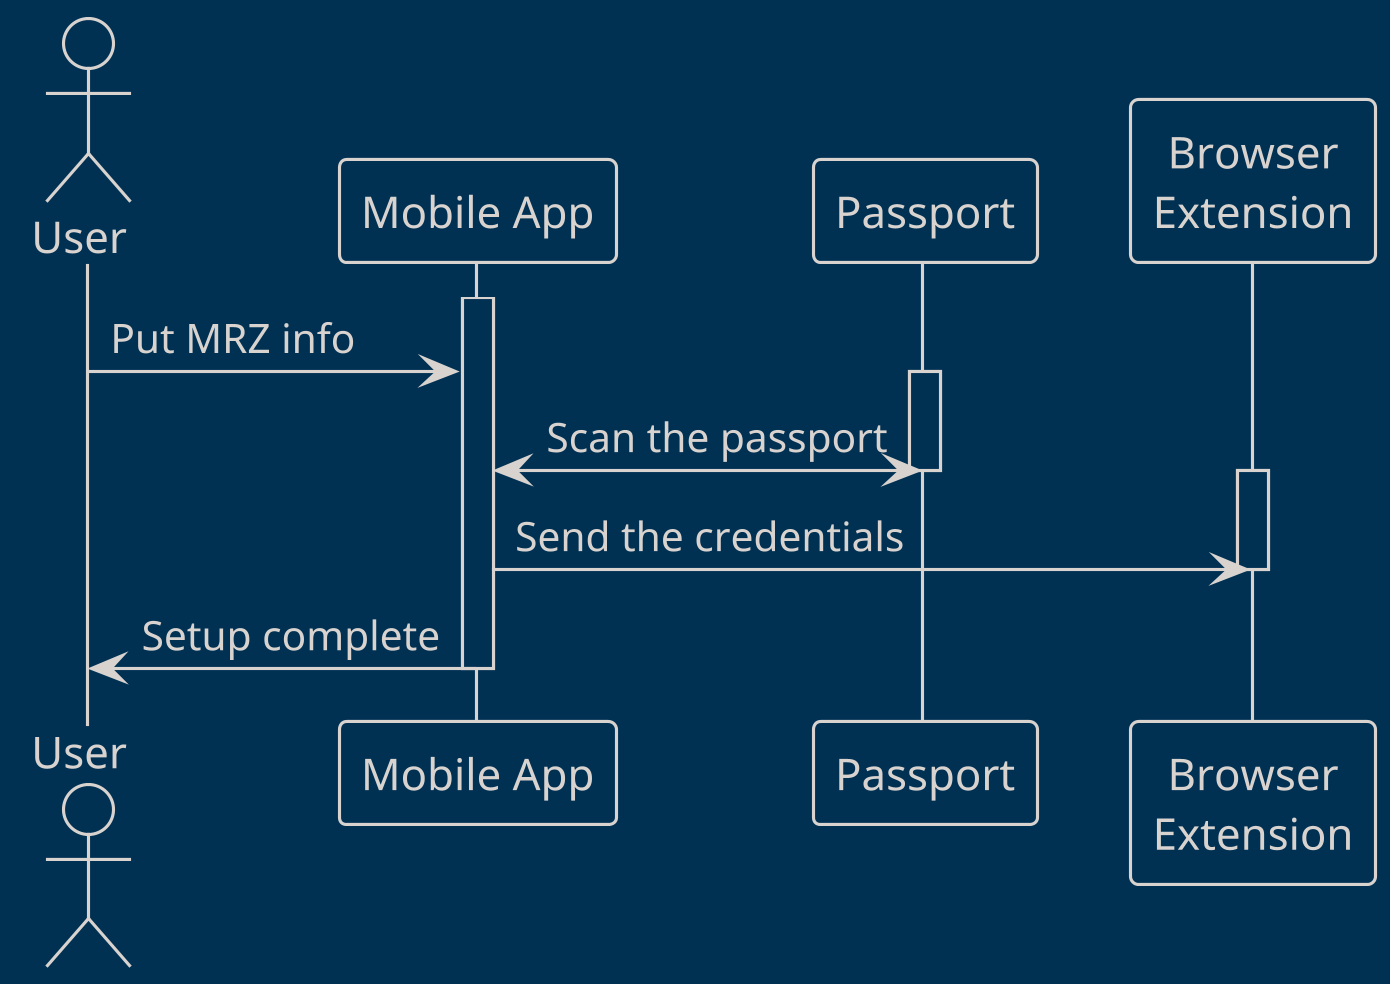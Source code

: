 @startuml setup
!theme blueprint
skinparam dpi 300

actor "User" as U
participant "Mobile App" as A
participant "Passport" as P
participant "Browser\nExtension" as X

activate A
U -> A: Put MRZ info
activate P
A <-> P: Scan the passport
deactivate P

activate X
A -> X: Send the credentials
deactivate X

A -> U: Setup complete
deactivate A
@enduml


@startuml usage
!theme blueprint
skinparam dpi 300

actor "User" as U
participant "zkApp" as Z
participant "Browser\nExtension" as X

activate Z
U -> Z: Attempt transaction\nwith passport validation
activate X
Z -> X: Request proof\nspecifying requirements
X -> Z: Generate proof
deactivate X

Z -> Z: Validate proof in transaction\nas a recursive proof
Z -> U: Transaction with validation done

@enduml